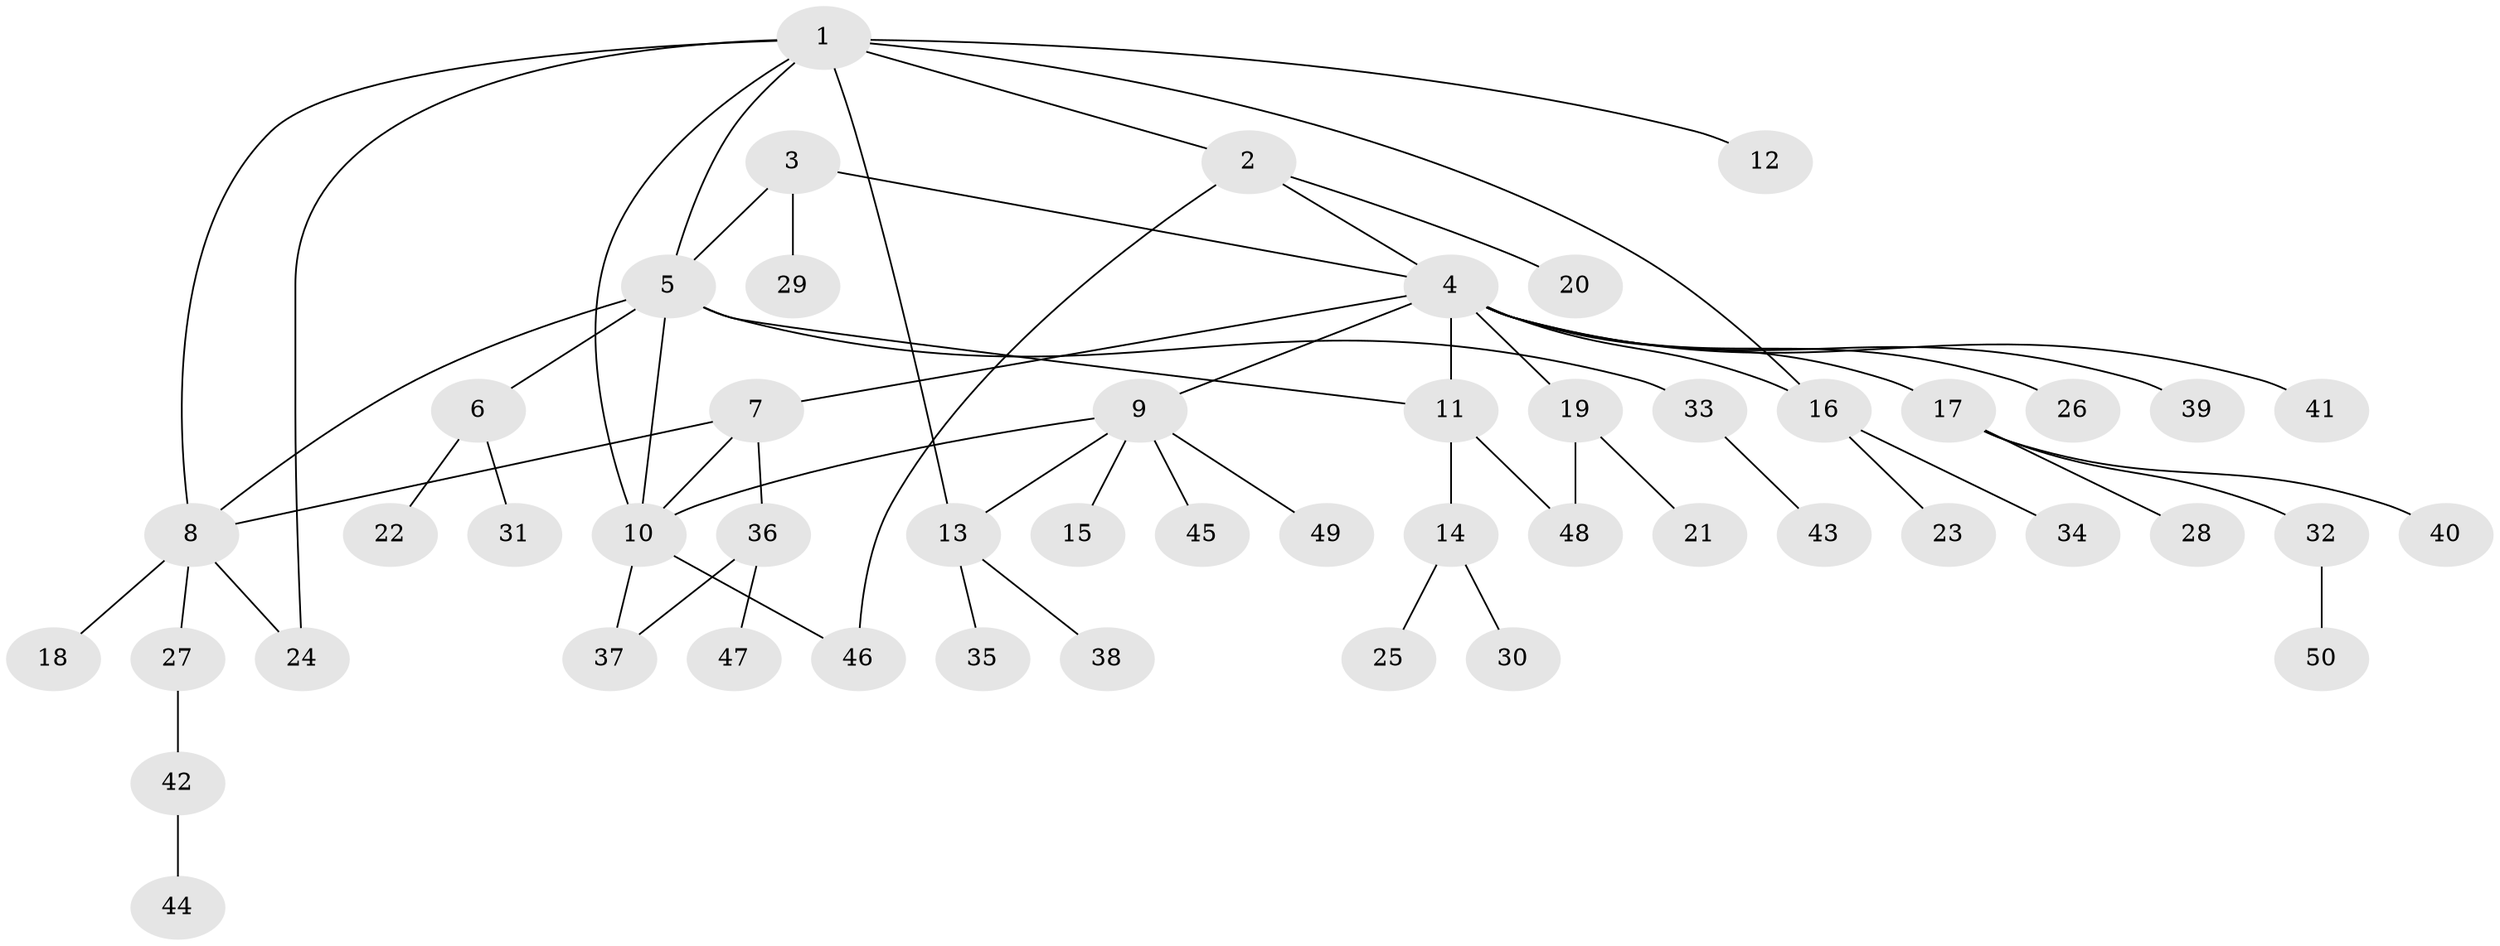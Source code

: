 // Generated by graph-tools (version 1.1) at 2025/02/03/09/25 03:02:31]
// undirected, 50 vertices, 62 edges
graph export_dot {
graph [start="1"]
  node [color=gray90,style=filled];
  1;
  2;
  3;
  4;
  5;
  6;
  7;
  8;
  9;
  10;
  11;
  12;
  13;
  14;
  15;
  16;
  17;
  18;
  19;
  20;
  21;
  22;
  23;
  24;
  25;
  26;
  27;
  28;
  29;
  30;
  31;
  32;
  33;
  34;
  35;
  36;
  37;
  38;
  39;
  40;
  41;
  42;
  43;
  44;
  45;
  46;
  47;
  48;
  49;
  50;
  1 -- 2;
  1 -- 5;
  1 -- 8;
  1 -- 10;
  1 -- 12;
  1 -- 13;
  1 -- 16;
  1 -- 24;
  2 -- 4;
  2 -- 20;
  2 -- 46;
  3 -- 4;
  3 -- 5;
  3 -- 29;
  4 -- 7;
  4 -- 9;
  4 -- 11;
  4 -- 16;
  4 -- 17;
  4 -- 19;
  4 -- 26;
  4 -- 39;
  4 -- 41;
  5 -- 6;
  5 -- 8;
  5 -- 10;
  5 -- 11;
  5 -- 33;
  6 -- 22;
  6 -- 31;
  7 -- 8;
  7 -- 10;
  7 -- 36;
  8 -- 18;
  8 -- 24;
  8 -- 27;
  9 -- 10;
  9 -- 13;
  9 -- 15;
  9 -- 45;
  9 -- 49;
  10 -- 37;
  10 -- 46;
  11 -- 14;
  11 -- 48;
  13 -- 35;
  13 -- 38;
  14 -- 25;
  14 -- 30;
  16 -- 23;
  16 -- 34;
  17 -- 28;
  17 -- 32;
  17 -- 40;
  19 -- 21;
  19 -- 48;
  27 -- 42;
  32 -- 50;
  33 -- 43;
  36 -- 37;
  36 -- 47;
  42 -- 44;
}
